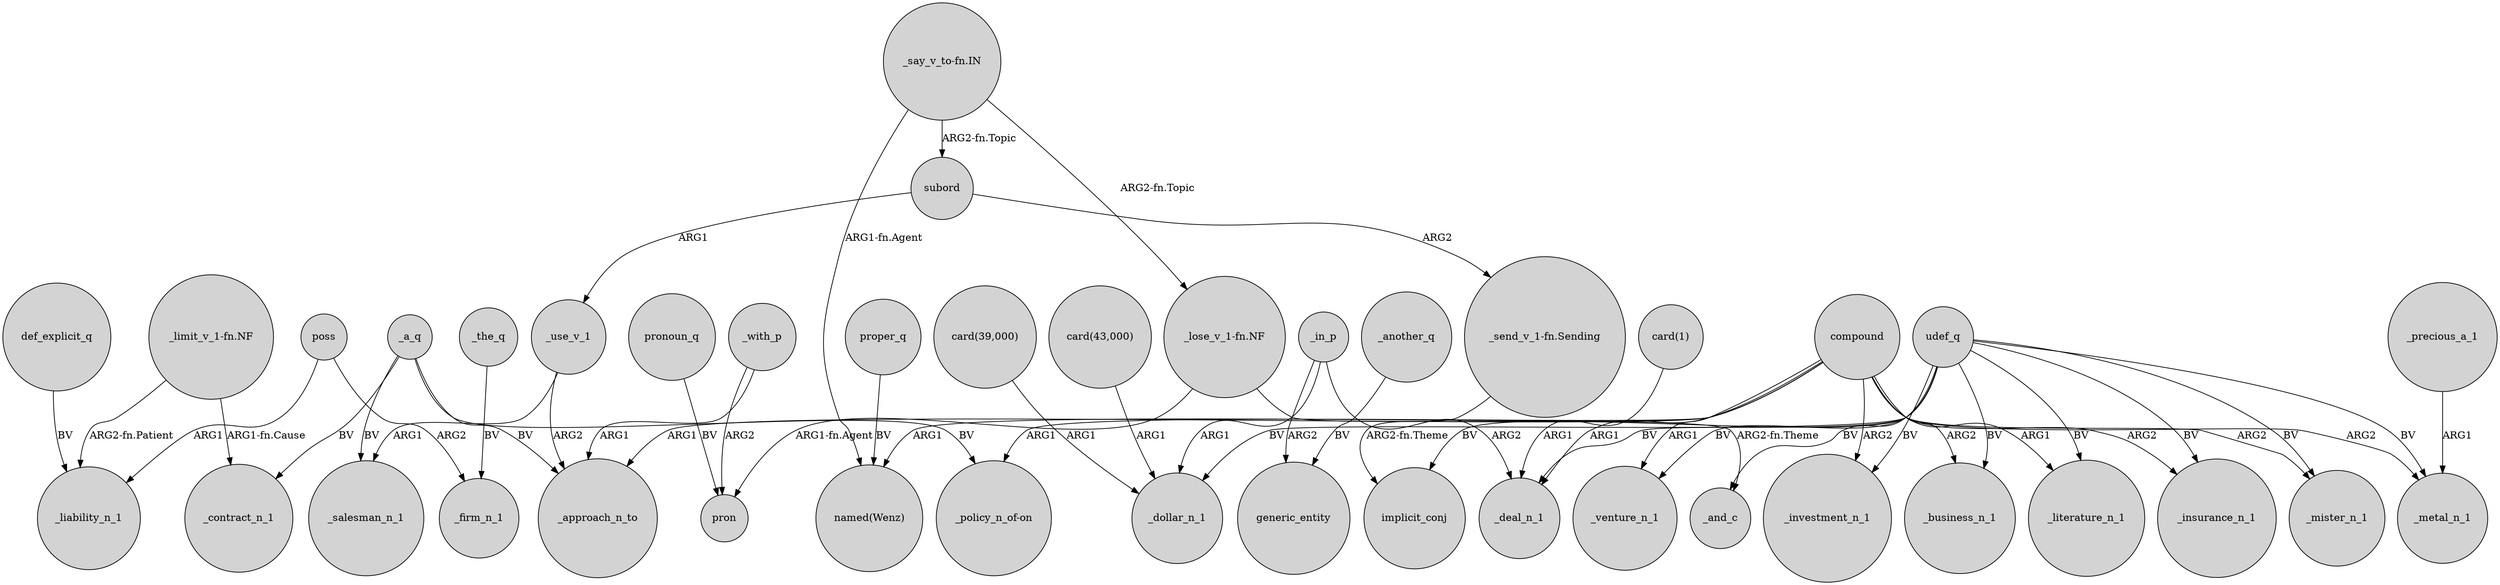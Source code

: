 digraph {
	node [shape=circle style=filled]
	compound -> _venture_n_1 [label=ARG1]
	"_send_v_1-fn.Sending" -> implicit_conj [label="ARG2-fn.Theme"]
	"card(39,000)" -> _dollar_n_1 [label=ARG1]
	compound -> _insurance_n_1 [label=ARG2]
	compound -> _deal_n_1 [label=ARG1]
	"_lose_v_1-fn.NF" -> pron [label="ARG1-fn.Agent"]
	udef_q -> _insurance_n_1 [label=BV]
	compound -> _mister_n_1 [label=ARG2]
	_use_v_1 -> _salesman_n_1 [label=ARG1]
	"card(43,000)" -> _dollar_n_1 [label=ARG1]
	_in_p -> _deal_n_1 [label=ARG2]
	udef_q -> _mister_n_1 [label=BV]
	"_limit_v_1-fn.NF" -> _contract_n_1 [label="ARG1-fn.Cause"]
	_a_q -> "_policy_n_of-on" [label=BV]
	proper_q -> "named(Wenz)" [label=BV]
	compound -> _investment_n_1 [label=ARG2]
	poss -> _liability_n_1 [label=ARG1]
	compound -> "named(Wenz)" [label=ARG1]
	udef_q -> _venture_n_1 [label=BV]
	udef_q -> implicit_conj [label=BV]
	_a_q -> _contract_n_1 [label=BV]
	subord -> "_send_v_1-fn.Sending" [label=ARG2]
	_a_q -> _salesman_n_1 [label=BV]
	_another_q -> generic_entity [label=BV]
	_a_q -> _approach_n_to [label=BV]
	pronoun_q -> pron [label=BV]
	compound -> _approach_n_to [label=ARG1]
	"card(1)" -> _deal_n_1 [label=ARG1]
	compound -> "_policy_n_of-on" [label=ARG1]
	"_say_v_to-fn.IN" -> "named(Wenz)" [label="ARG1-fn.Agent"]
	compound -> _metal_n_1 [label=ARG2]
	subord -> _use_v_1 [label=ARG1]
	_precious_a_1 -> _metal_n_1 [label=ARG1]
	udef_q -> _literature_n_1 [label=BV]
	def_explicit_q -> _liability_n_1 [label=BV]
	poss -> _firm_n_1 [label=ARG2]
	"_limit_v_1-fn.NF" -> _liability_n_1 [label="ARG2-fn.Patient"]
	"_say_v_to-fn.IN" -> subord [label="ARG2-fn.Topic"]
	compound -> _business_n_1 [label=ARG2]
	udef_q -> _deal_n_1 [label=BV]
	udef_q -> _metal_n_1 [label=BV]
	_the_q -> _firm_n_1 [label=BV]
	udef_q -> _business_n_1 [label=BV]
	udef_q -> _investment_n_1 [label=BV]
	_in_p -> _dollar_n_1 [label=ARG1]
	_in_p -> generic_entity [label=ARG2]
	_use_v_1 -> _approach_n_to [label=ARG2]
	"_say_v_to-fn.IN" -> "_lose_v_1-fn.NF" [label="ARG2-fn.Topic"]
	udef_q -> _and_c [label=BV]
	_with_p -> pron [label=ARG2]
	compound -> _literature_n_1 [label=ARG1]
	_with_p -> _approach_n_to [label=ARG1]
	udef_q -> _dollar_n_1 [label=BV]
	"_lose_v_1-fn.NF" -> _and_c [label="ARG2-fn.Theme"]
}
